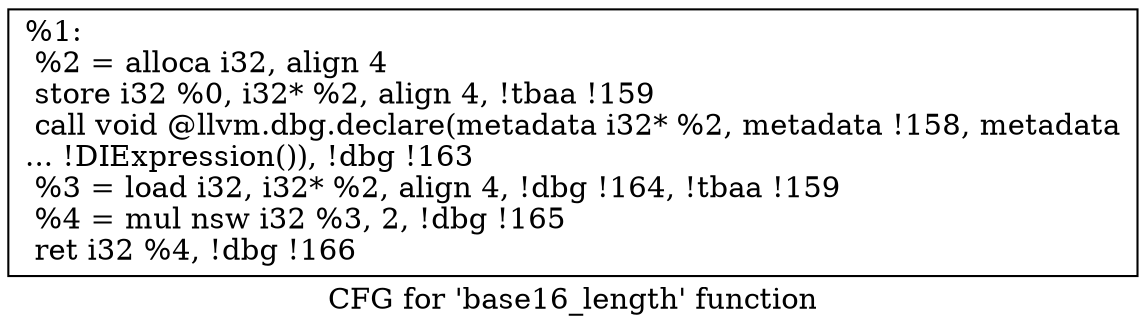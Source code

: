 digraph "CFG for 'base16_length' function" {
	label="CFG for 'base16_length' function";

	Node0x125a9f0 [shape=record,label="{%1:\l  %2 = alloca i32, align 4\l  store i32 %0, i32* %2, align 4, !tbaa !159\l  call void @llvm.dbg.declare(metadata i32* %2, metadata !158, metadata\l... !DIExpression()), !dbg !163\l  %3 = load i32, i32* %2, align 4, !dbg !164, !tbaa !159\l  %4 = mul nsw i32 %3, 2, !dbg !165\l  ret i32 %4, !dbg !166\l}"];
}
